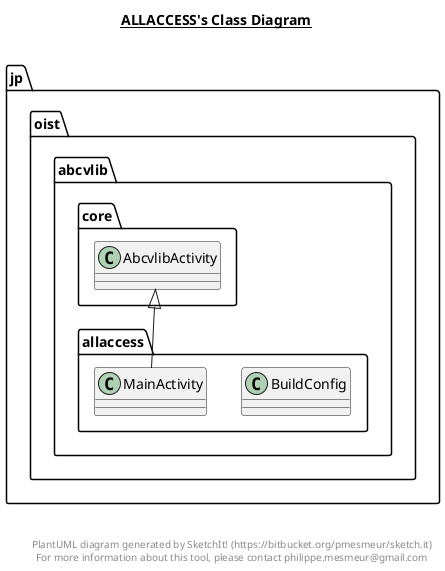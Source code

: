 @startuml

title __ALLACCESS's Class Diagram__\n

  namespace jp.oist.abcvlib.allaccess {
    class jp.oist.abcvlib.allaccess.BuildConfig {
    }
  }
  

  namespace jp.oist.abcvlib.allaccess {
    class jp.oist.abcvlib.allaccess.MainActivity {
    }
  }
  

  jp.oist.abcvlib.allaccess.MainActivity -up-|> jp.oist.abcvlib.core.AbcvlibActivity


right footer


PlantUML diagram generated by SketchIt! (https://bitbucket.org/pmesmeur/sketch.it)
For more information about this tool, please contact philippe.mesmeur@gmail.com
endfooter

@enduml
